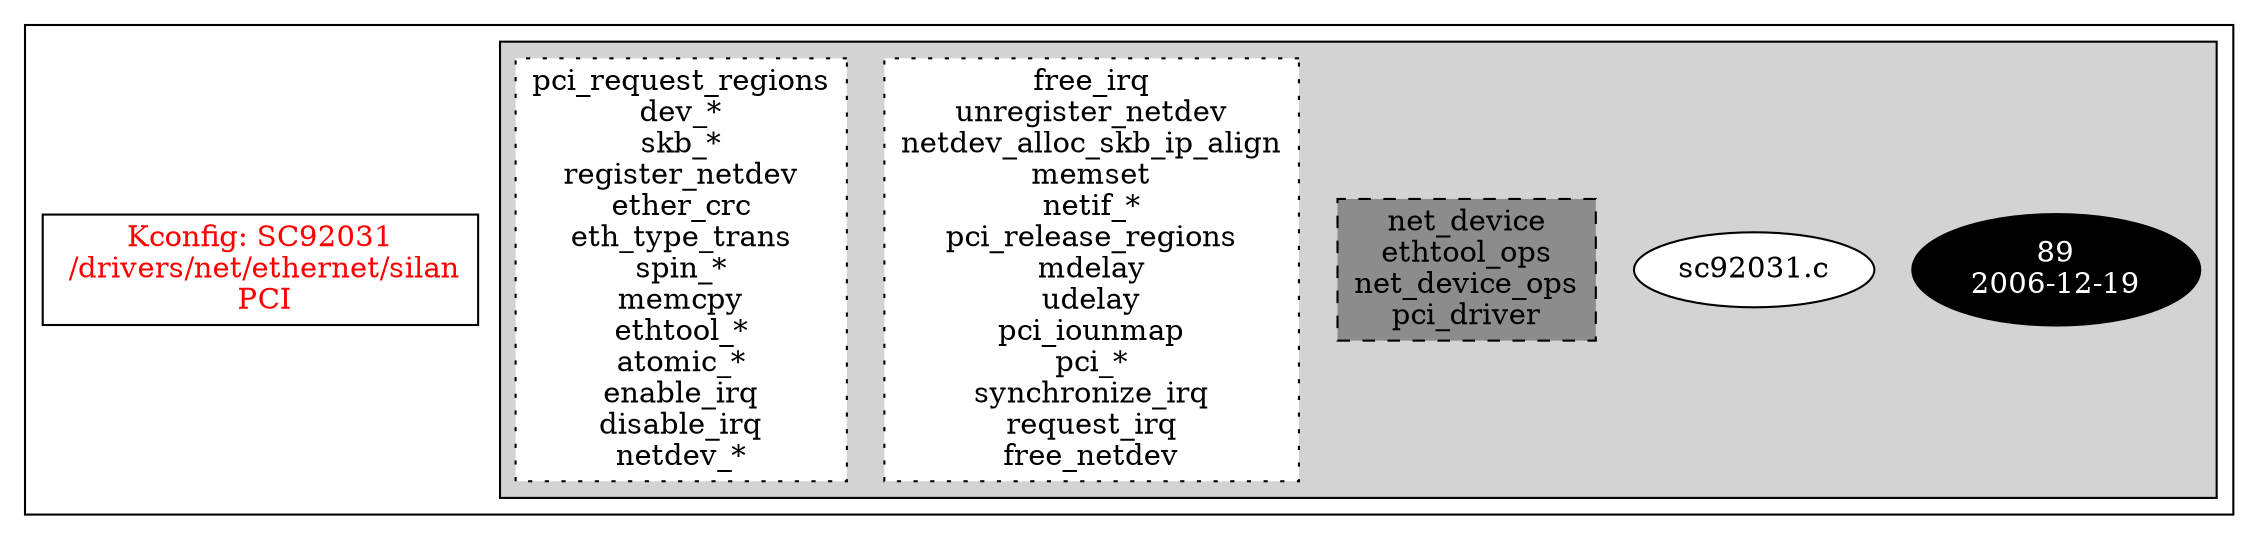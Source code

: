 digraph Driver {
	ranksep=2;
	splines=ortho;
	//Symbol: SC92031
	subgraph "cluster_SC92031"{
		subgraph "cluster_sc92031.c" {
			style=filled
			"commit_sc92031.c" [style=filled, fillcolor=black, fontcolor=white, label="89\n2006-12-19"];
			"sc92031.c" [style=filled, fillcolor=white, fontcolor=black, label="sc92031.c\n"];
			"structs-sc92031.c" [style="filled,dashed" shape=box, fillcolor=grey55, fontcolor=black, label="net_device\nethtool_ops\nnet_device_ops\npci_driver\n"];
			"funccall2-sc92031.c" [style="filled,dotted" shape=box, fillcolor=white, fontcolor=black, label="free_irq\nunregister_netdev\nnetdev_alloc_skb_ip_align\nmemset\nnetif_*\npci_release_regions\nmdelay\nudelay\npci_iounmap\npci_*\nsynchronize_irq\nrequest_irq\nfree_netdev\n"];
			"funccall1-sc92031.c" [style="filled,dotted" shape=box, fillcolor=white, fontcolor=black, label="pci_request_regions\ndev_*\nskb_*\nregister_netdev\nether_crc\neth_type_trans\nspin_*\nmemcpy\nethtool_*\natomic_*\nenable_irq\ndisable_irq\nnetdev_*\n"];
		}
		"K:SC92031" [label="Kconfig: SC92031\n /drivers/net/ethernet/silan\n  PCI ", shape=box, fontcolor=red];
	}
}
